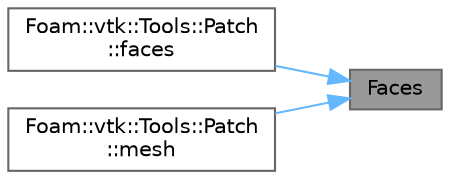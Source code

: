 digraph "Faces"
{
 // LATEX_PDF_SIZE
  bgcolor="transparent";
  edge [fontname=Helvetica,fontsize=10,labelfontname=Helvetica,labelfontsize=10];
  node [fontname=Helvetica,fontsize=10,shape=box,height=0.2,width=0.4];
  rankdir="RL";
  Node1 [id="Node000001",label="Faces",height=0.2,width=0.4,color="gray40", fillcolor="grey60", style="filled", fontcolor="black",tooltip=" "];
  Node1 -> Node2 [id="edge1_Node000001_Node000002",dir="back",color="steelblue1",style="solid",tooltip=" "];
  Node2 [id="Node000002",label="Foam::vtk::Tools::Patch\l::faces",height=0.2,width=0.4,color="grey40", fillcolor="white", style="filled",URL="$structFoam_1_1vtk_1_1Tools_1_1Patch.html#a695936c9815bcb045931b91366762c54",tooltip=" "];
  Node1 -> Node3 [id="edge2_Node000001_Node000003",dir="back",color="steelblue1",style="solid",tooltip=" "];
  Node3 [id="Node000003",label="Foam::vtk::Tools::Patch\l::mesh",height=0.2,width=0.4,color="grey40", fillcolor="white", style="filled",URL="$structFoam_1_1vtk_1_1Tools_1_1Patch.html#a3bb5e1d2543383618d2766c15549b06e",tooltip=" "];
}
